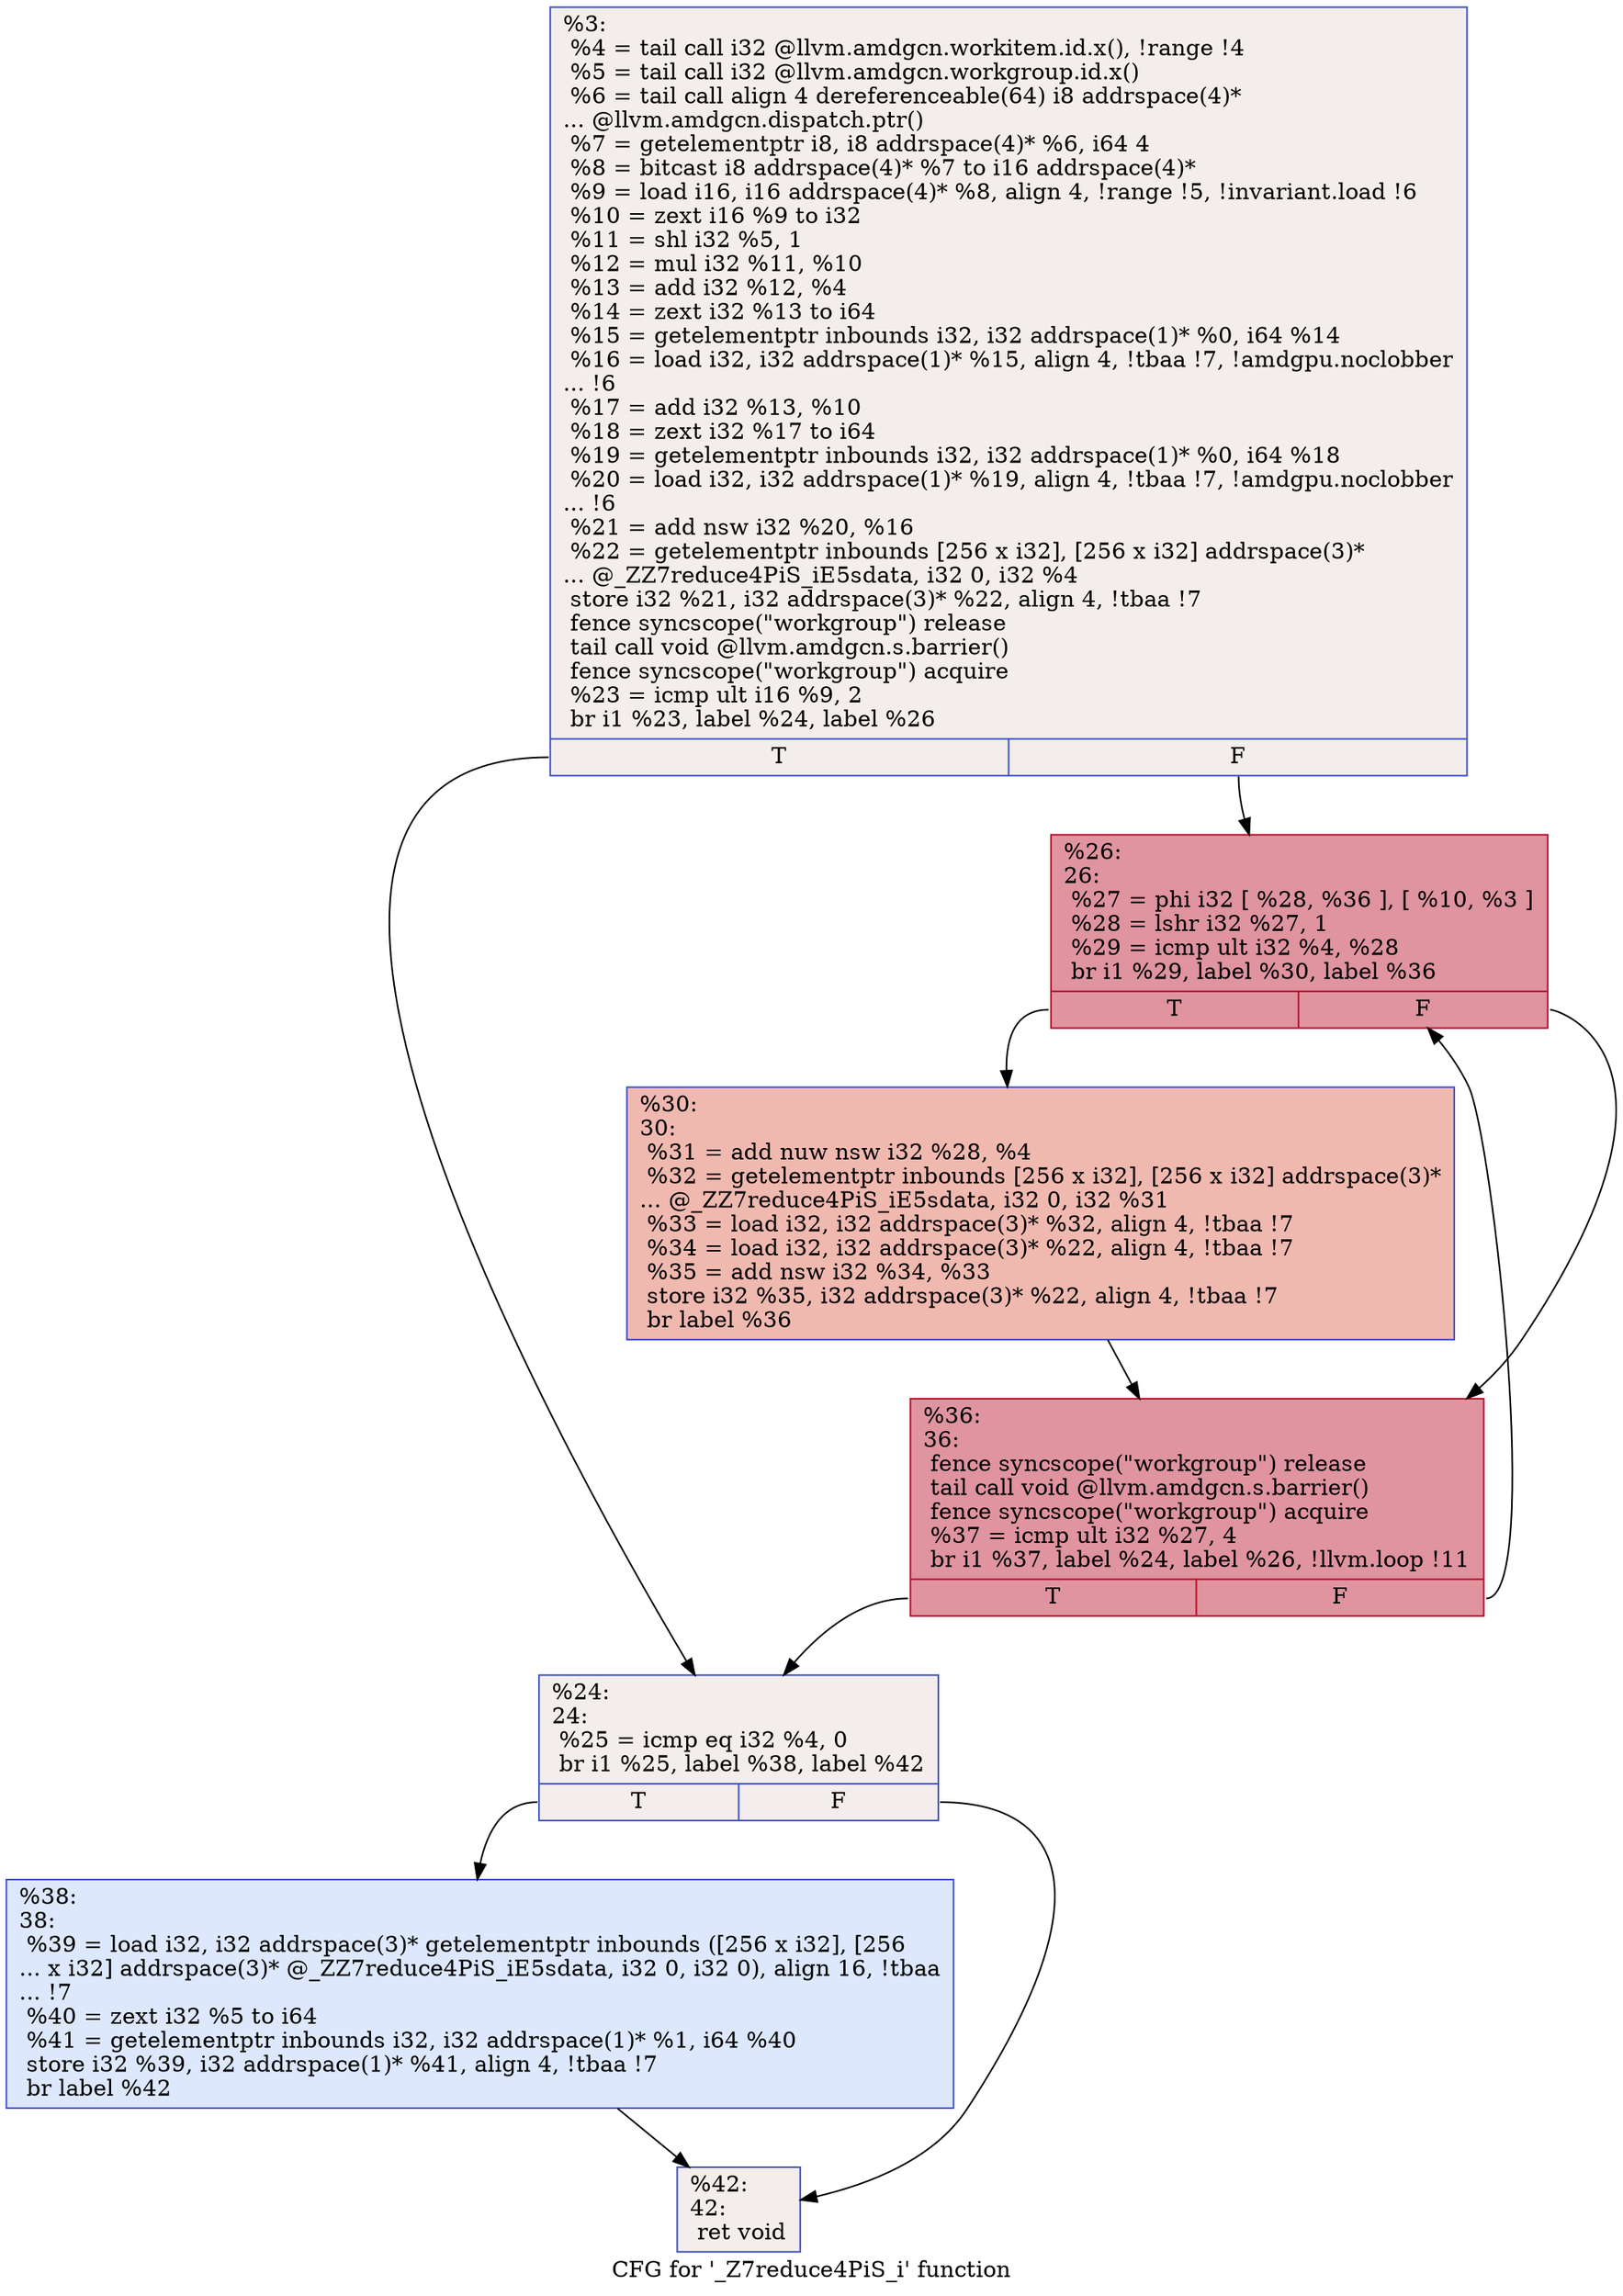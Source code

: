 digraph "CFG for '_Z7reduce4PiS_i' function" {
	label="CFG for '_Z7reduce4PiS_i' function";

	Node0x51c9260 [shape=record,color="#3d50c3ff", style=filled, fillcolor="#e3d9d370",label="{%3:\l  %4 = tail call i32 @llvm.amdgcn.workitem.id.x(), !range !4\l  %5 = tail call i32 @llvm.amdgcn.workgroup.id.x()\l  %6 = tail call align 4 dereferenceable(64) i8 addrspace(4)*\l... @llvm.amdgcn.dispatch.ptr()\l  %7 = getelementptr i8, i8 addrspace(4)* %6, i64 4\l  %8 = bitcast i8 addrspace(4)* %7 to i16 addrspace(4)*\l  %9 = load i16, i16 addrspace(4)* %8, align 4, !range !5, !invariant.load !6\l  %10 = zext i16 %9 to i32\l  %11 = shl i32 %5, 1\l  %12 = mul i32 %11, %10\l  %13 = add i32 %12, %4\l  %14 = zext i32 %13 to i64\l  %15 = getelementptr inbounds i32, i32 addrspace(1)* %0, i64 %14\l  %16 = load i32, i32 addrspace(1)* %15, align 4, !tbaa !7, !amdgpu.noclobber\l... !6\l  %17 = add i32 %13, %10\l  %18 = zext i32 %17 to i64\l  %19 = getelementptr inbounds i32, i32 addrspace(1)* %0, i64 %18\l  %20 = load i32, i32 addrspace(1)* %19, align 4, !tbaa !7, !amdgpu.noclobber\l... !6\l  %21 = add nsw i32 %20, %16\l  %22 = getelementptr inbounds [256 x i32], [256 x i32] addrspace(3)*\l... @_ZZ7reduce4PiS_iE5sdata, i32 0, i32 %4\l  store i32 %21, i32 addrspace(3)* %22, align 4, !tbaa !7\l  fence syncscope(\"workgroup\") release\l  tail call void @llvm.amdgcn.s.barrier()\l  fence syncscope(\"workgroup\") acquire\l  %23 = icmp ult i16 %9, 2\l  br i1 %23, label %24, label %26\l|{<s0>T|<s1>F}}"];
	Node0x51c9260:s0 -> Node0x51cc950;
	Node0x51c9260:s1 -> Node0x51cc9e0;
	Node0x51cc950 [shape=record,color="#3d50c3ff", style=filled, fillcolor="#e3d9d370",label="{%24:\l24:                                               \l  %25 = icmp eq i32 %4, 0\l  br i1 %25, label %38, label %42\l|{<s0>T|<s1>F}}"];
	Node0x51cc950:s0 -> Node0x51ccbb0;
	Node0x51cc950:s1 -> Node0x51ccc00;
	Node0x51cc9e0 [shape=record,color="#b70d28ff", style=filled, fillcolor="#b70d2870",label="{%26:\l26:                                               \l  %27 = phi i32 [ %28, %36 ], [ %10, %3 ]\l  %28 = lshr i32 %27, 1\l  %29 = icmp ult i32 %4, %28\l  br i1 %29, label %30, label %36\l|{<s0>T|<s1>F}}"];
	Node0x51cc9e0:s0 -> Node0x51ccfd0;
	Node0x51cc9e0:s1 -> Node0x51ccd70;
	Node0x51ccfd0 [shape=record,color="#3d50c3ff", style=filled, fillcolor="#de614d70",label="{%30:\l30:                                               \l  %31 = add nuw nsw i32 %28, %4\l  %32 = getelementptr inbounds [256 x i32], [256 x i32] addrspace(3)*\l... @_ZZ7reduce4PiS_iE5sdata, i32 0, i32 %31\l  %33 = load i32, i32 addrspace(3)* %32, align 4, !tbaa !7\l  %34 = load i32, i32 addrspace(3)* %22, align 4, !tbaa !7\l  %35 = add nsw i32 %34, %33\l  store i32 %35, i32 addrspace(3)* %22, align 4, !tbaa !7\l  br label %36\l}"];
	Node0x51ccfd0 -> Node0x51ccd70;
	Node0x51ccd70 [shape=record,color="#b70d28ff", style=filled, fillcolor="#b70d2870",label="{%36:\l36:                                               \l  fence syncscope(\"workgroup\") release\l  tail call void @llvm.amdgcn.s.barrier()\l  fence syncscope(\"workgroup\") acquire\l  %37 = icmp ult i32 %27, 4\l  br i1 %37, label %24, label %26, !llvm.loop !11\l|{<s0>T|<s1>F}}"];
	Node0x51ccd70:s0 -> Node0x51cc950;
	Node0x51ccd70:s1 -> Node0x51cc9e0;
	Node0x51ccbb0 [shape=record,color="#3d50c3ff", style=filled, fillcolor="#b2ccfb70",label="{%38:\l38:                                               \l  %39 = load i32, i32 addrspace(3)* getelementptr inbounds ([256 x i32], [256\l... x i32] addrspace(3)* @_ZZ7reduce4PiS_iE5sdata, i32 0, i32 0), align 16, !tbaa\l... !7\l  %40 = zext i32 %5 to i64\l  %41 = getelementptr inbounds i32, i32 addrspace(1)* %1, i64 %40\l  store i32 %39, i32 addrspace(1)* %41, align 4, !tbaa !7\l  br label %42\l}"];
	Node0x51ccbb0 -> Node0x51ccc00;
	Node0x51ccc00 [shape=record,color="#3d50c3ff", style=filled, fillcolor="#e3d9d370",label="{%42:\l42:                                               \l  ret void\l}"];
}
